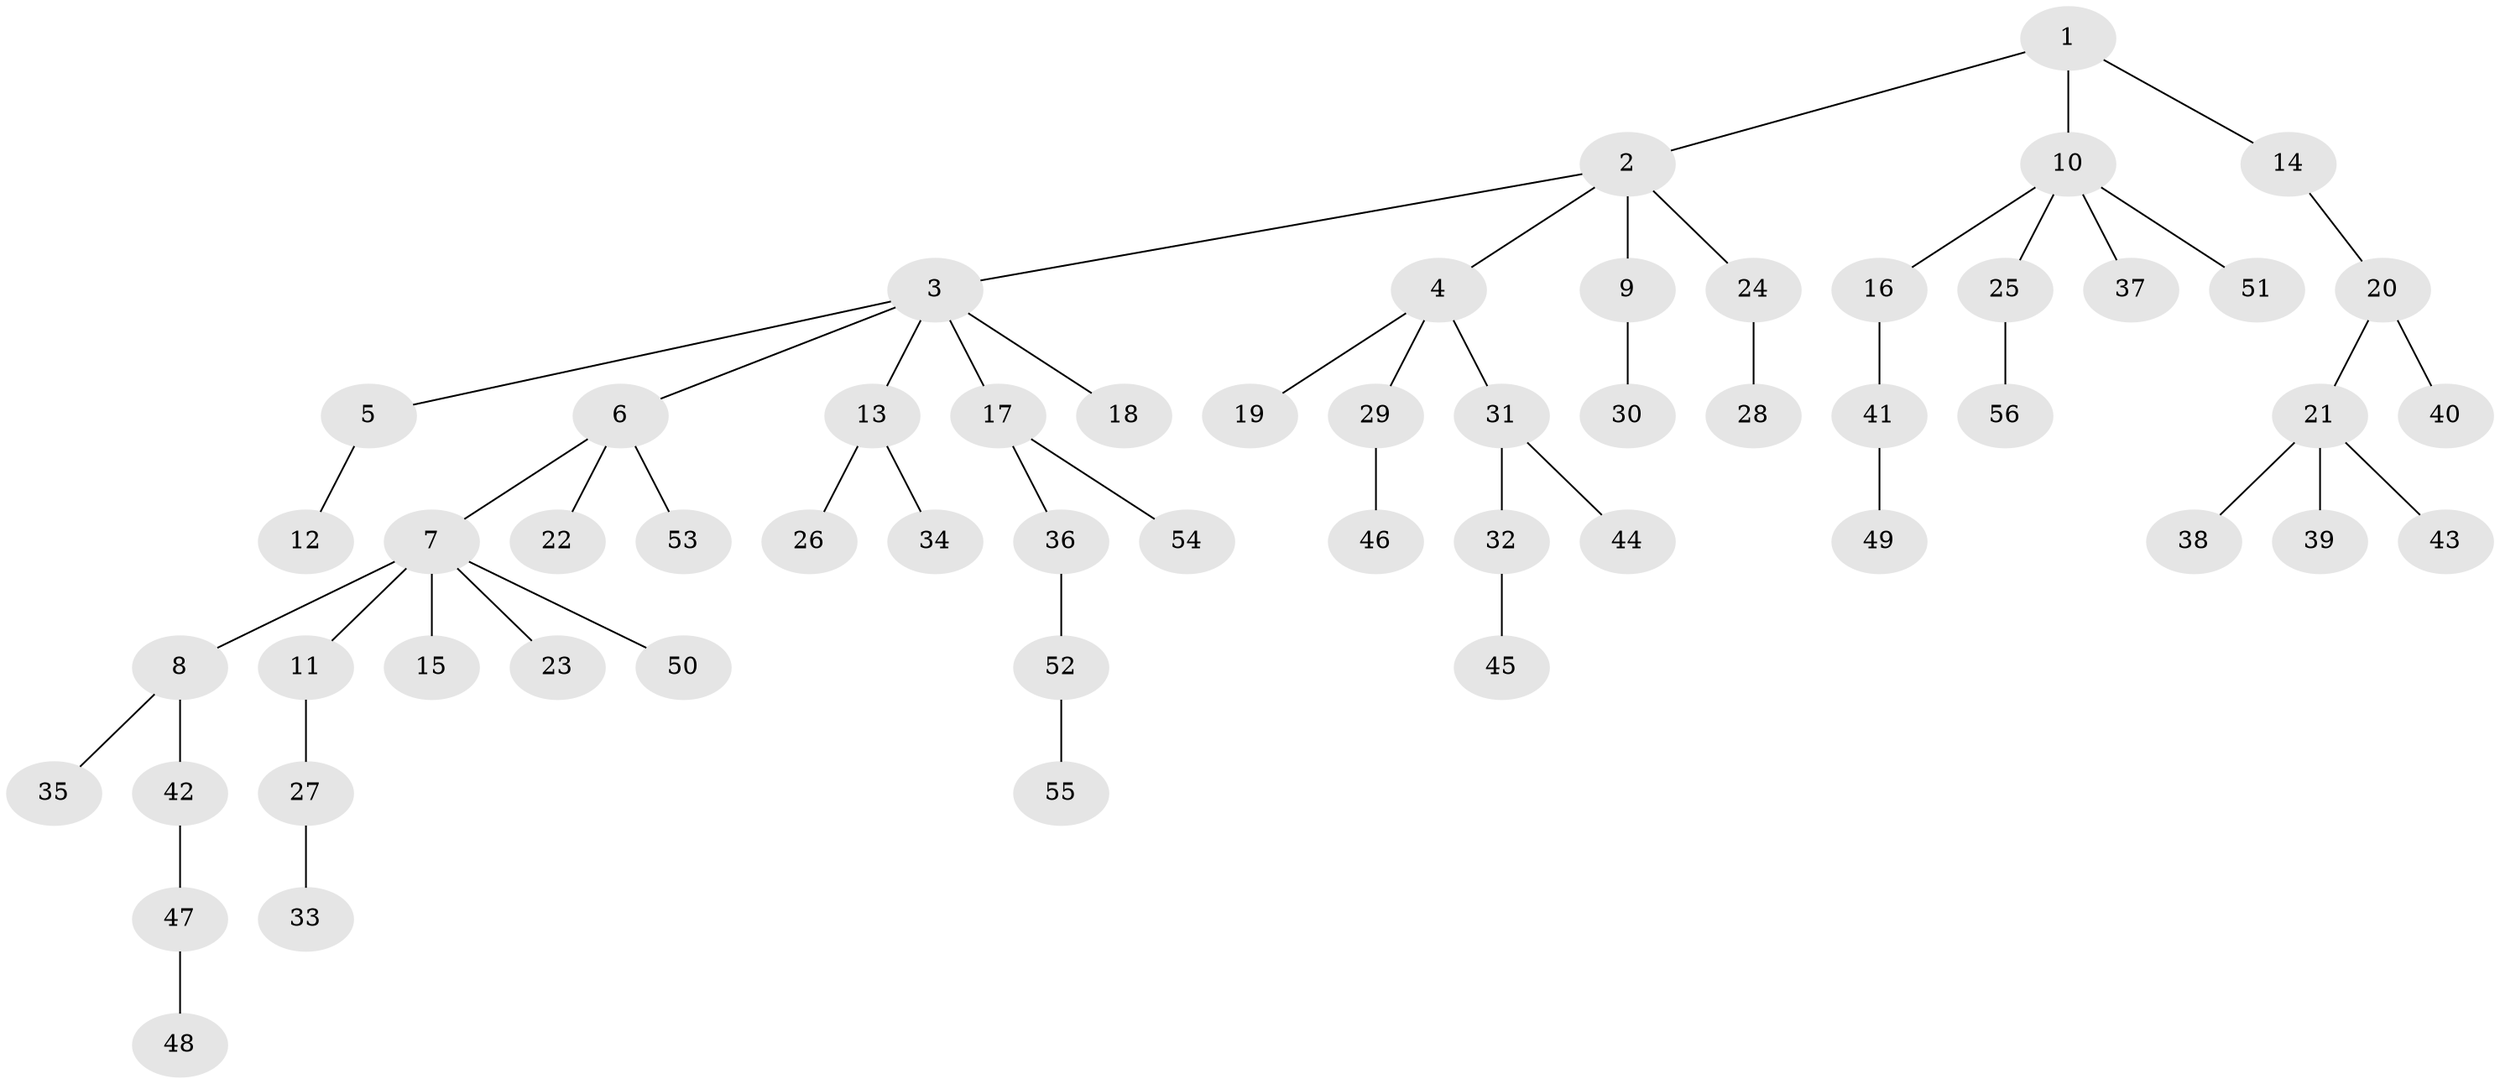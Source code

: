 // coarse degree distribution, {4: 0.058823529411764705, 3: 0.17647058823529413, 1: 0.4117647058823529, 2: 0.35294117647058826}
// Generated by graph-tools (version 1.1) at 2025/37/03/04/25 23:37:17]
// undirected, 56 vertices, 55 edges
graph export_dot {
  node [color=gray90,style=filled];
  1;
  2;
  3;
  4;
  5;
  6;
  7;
  8;
  9;
  10;
  11;
  12;
  13;
  14;
  15;
  16;
  17;
  18;
  19;
  20;
  21;
  22;
  23;
  24;
  25;
  26;
  27;
  28;
  29;
  30;
  31;
  32;
  33;
  34;
  35;
  36;
  37;
  38;
  39;
  40;
  41;
  42;
  43;
  44;
  45;
  46;
  47;
  48;
  49;
  50;
  51;
  52;
  53;
  54;
  55;
  56;
  1 -- 2;
  1 -- 10;
  1 -- 14;
  2 -- 3;
  2 -- 4;
  2 -- 9;
  2 -- 24;
  3 -- 5;
  3 -- 6;
  3 -- 13;
  3 -- 17;
  3 -- 18;
  4 -- 19;
  4 -- 29;
  4 -- 31;
  5 -- 12;
  6 -- 7;
  6 -- 22;
  6 -- 53;
  7 -- 8;
  7 -- 11;
  7 -- 15;
  7 -- 23;
  7 -- 50;
  8 -- 35;
  8 -- 42;
  9 -- 30;
  10 -- 16;
  10 -- 25;
  10 -- 37;
  10 -- 51;
  11 -- 27;
  13 -- 26;
  13 -- 34;
  14 -- 20;
  16 -- 41;
  17 -- 36;
  17 -- 54;
  20 -- 21;
  20 -- 40;
  21 -- 38;
  21 -- 39;
  21 -- 43;
  24 -- 28;
  25 -- 56;
  27 -- 33;
  29 -- 46;
  31 -- 32;
  31 -- 44;
  32 -- 45;
  36 -- 52;
  41 -- 49;
  42 -- 47;
  47 -- 48;
  52 -- 55;
}
